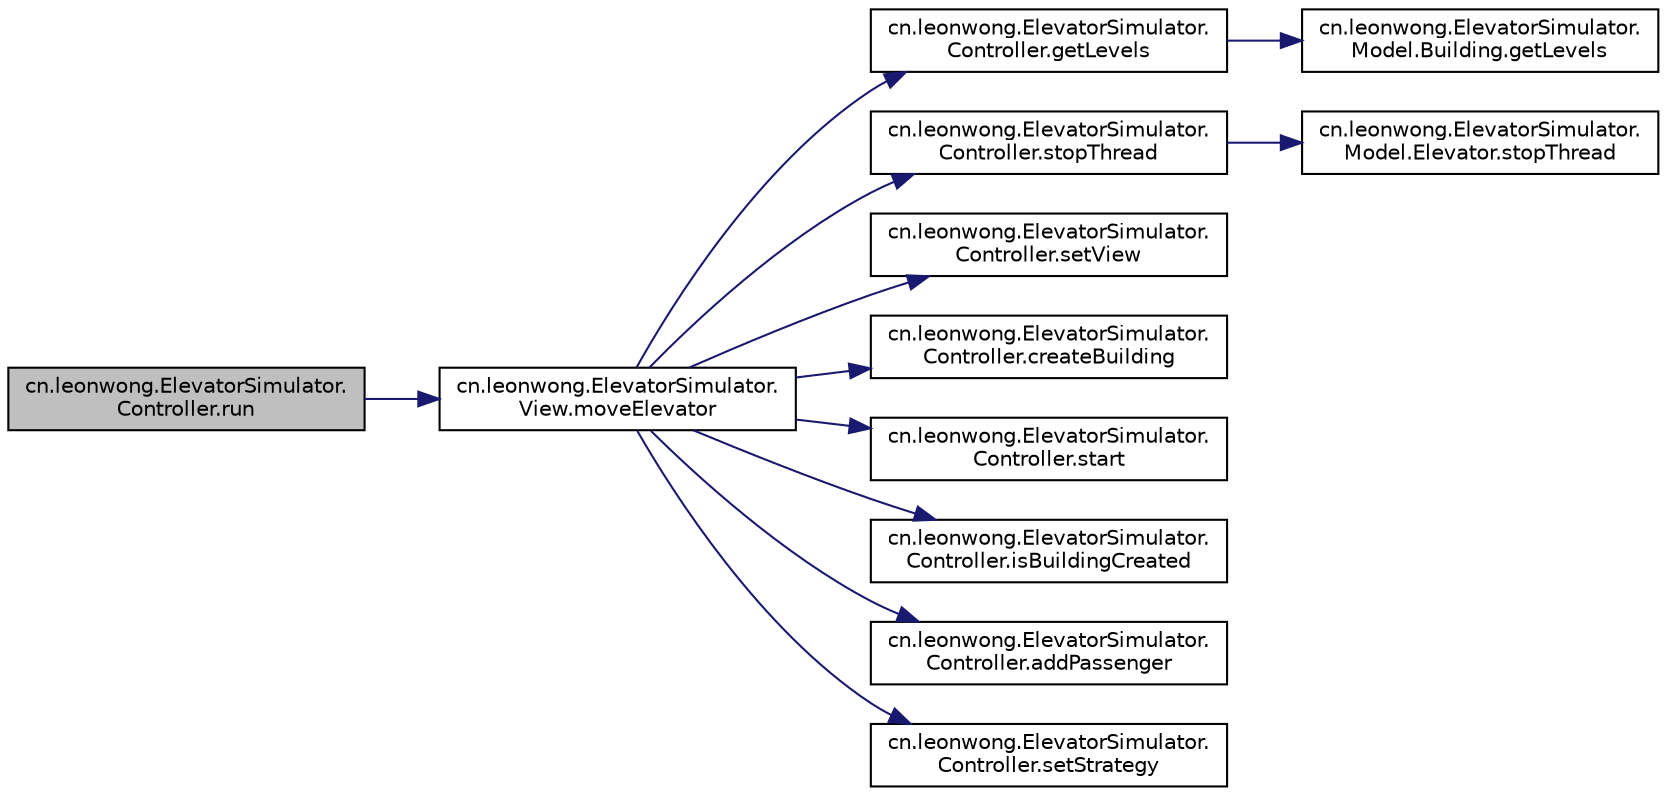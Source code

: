 digraph "cn.leonwong.ElevatorSimulator.Controller.run"
{
  edge [fontname="Helvetica",fontsize="10",labelfontname="Helvetica",labelfontsize="10"];
  node [fontname="Helvetica",fontsize="10",shape=record];
  rankdir="LR";
  Node47 [label="cn.leonwong.ElevatorSimulator.\lController.run",height=0.2,width=0.4,color="black", fillcolor="grey75", style="filled", fontcolor="black"];
  Node47 -> Node48 [color="midnightblue",fontsize="10",style="solid",fontname="Helvetica"];
  Node48 [label="cn.leonwong.ElevatorSimulator.\lView.moveElevator",height=0.2,width=0.4,color="black", fillcolor="white", style="filled",URL="$classcn_1_1leonwong_1_1_elevator_simulator_1_1_view.html#af6d3d9a99e60ae5cdcb26d16fe8f19b5"];
  Node48 -> Node49 [color="midnightblue",fontsize="10",style="solid",fontname="Helvetica"];
  Node49 [label="cn.leonwong.ElevatorSimulator.\lController.getLevels",height=0.2,width=0.4,color="black", fillcolor="white", style="filled",URL="$classcn_1_1leonwong_1_1_elevator_simulator_1_1_controller.html#a027b4222bf633f8e83ad3c90654d487c"];
  Node49 -> Node50 [color="midnightblue",fontsize="10",style="solid",fontname="Helvetica"];
  Node50 [label="cn.leonwong.ElevatorSimulator.\lModel.Building.getLevels",height=0.2,width=0.4,color="black", fillcolor="white", style="filled",URL="$classcn_1_1leonwong_1_1_elevator_simulator_1_1_model_1_1_building.html#a140ef7ab3469607bd537c51b3da5b833"];
  Node48 -> Node51 [color="midnightblue",fontsize="10",style="solid",fontname="Helvetica"];
  Node51 [label="cn.leonwong.ElevatorSimulator.\lController.stopThread",height=0.2,width=0.4,color="black", fillcolor="white", style="filled",URL="$classcn_1_1leonwong_1_1_elevator_simulator_1_1_controller.html#a9c5e5f2cccaf70952c8764d939defb32"];
  Node51 -> Node52 [color="midnightblue",fontsize="10",style="solid",fontname="Helvetica"];
  Node52 [label="cn.leonwong.ElevatorSimulator.\lModel.Elevator.stopThread",height=0.2,width=0.4,color="black", fillcolor="white", style="filled",URL="$classcn_1_1leonwong_1_1_elevator_simulator_1_1_model_1_1_elevator.html#a838e6a91c1e6d1ed2786efc462c48151"];
  Node48 -> Node53 [color="midnightblue",fontsize="10",style="solid",fontname="Helvetica"];
  Node53 [label="cn.leonwong.ElevatorSimulator.\lController.setView",height=0.2,width=0.4,color="black", fillcolor="white", style="filled",URL="$classcn_1_1leonwong_1_1_elevator_simulator_1_1_controller.html#a38c35c44135e435c2dc662685f119658"];
  Node48 -> Node54 [color="midnightblue",fontsize="10",style="solid",fontname="Helvetica"];
  Node54 [label="cn.leonwong.ElevatorSimulator.\lController.createBuilding",height=0.2,width=0.4,color="black", fillcolor="white", style="filled",URL="$classcn_1_1leonwong_1_1_elevator_simulator_1_1_controller.html#a8e058ddefc613bf94959d748a8e48658"];
  Node48 -> Node55 [color="midnightblue",fontsize="10",style="solid",fontname="Helvetica"];
  Node55 [label="cn.leonwong.ElevatorSimulator.\lController.start",height=0.2,width=0.4,color="black", fillcolor="white", style="filled",URL="$classcn_1_1leonwong_1_1_elevator_simulator_1_1_controller.html#a65d8fff6b66fa289ce724caf6df177ab"];
  Node48 -> Node56 [color="midnightblue",fontsize="10",style="solid",fontname="Helvetica"];
  Node56 [label="cn.leonwong.ElevatorSimulator.\lController.isBuildingCreated",height=0.2,width=0.4,color="black", fillcolor="white", style="filled",URL="$classcn_1_1leonwong_1_1_elevator_simulator_1_1_controller.html#ad3d0574895e62099276f6f2429736a64"];
  Node48 -> Node57 [color="midnightblue",fontsize="10",style="solid",fontname="Helvetica"];
  Node57 [label="cn.leonwong.ElevatorSimulator.\lController.addPassenger",height=0.2,width=0.4,color="black", fillcolor="white", style="filled",URL="$classcn_1_1leonwong_1_1_elevator_simulator_1_1_controller.html#afc1bf557c2d5232eceb9e301f69bf9fe"];
  Node48 -> Node58 [color="midnightblue",fontsize="10",style="solid",fontname="Helvetica"];
  Node58 [label="cn.leonwong.ElevatorSimulator.\lController.setStrategy",height=0.2,width=0.4,color="black", fillcolor="white", style="filled",URL="$classcn_1_1leonwong_1_1_elevator_simulator_1_1_controller.html#a2ec4f7e1c062b049e7ed25fe6d324c56"];
}

